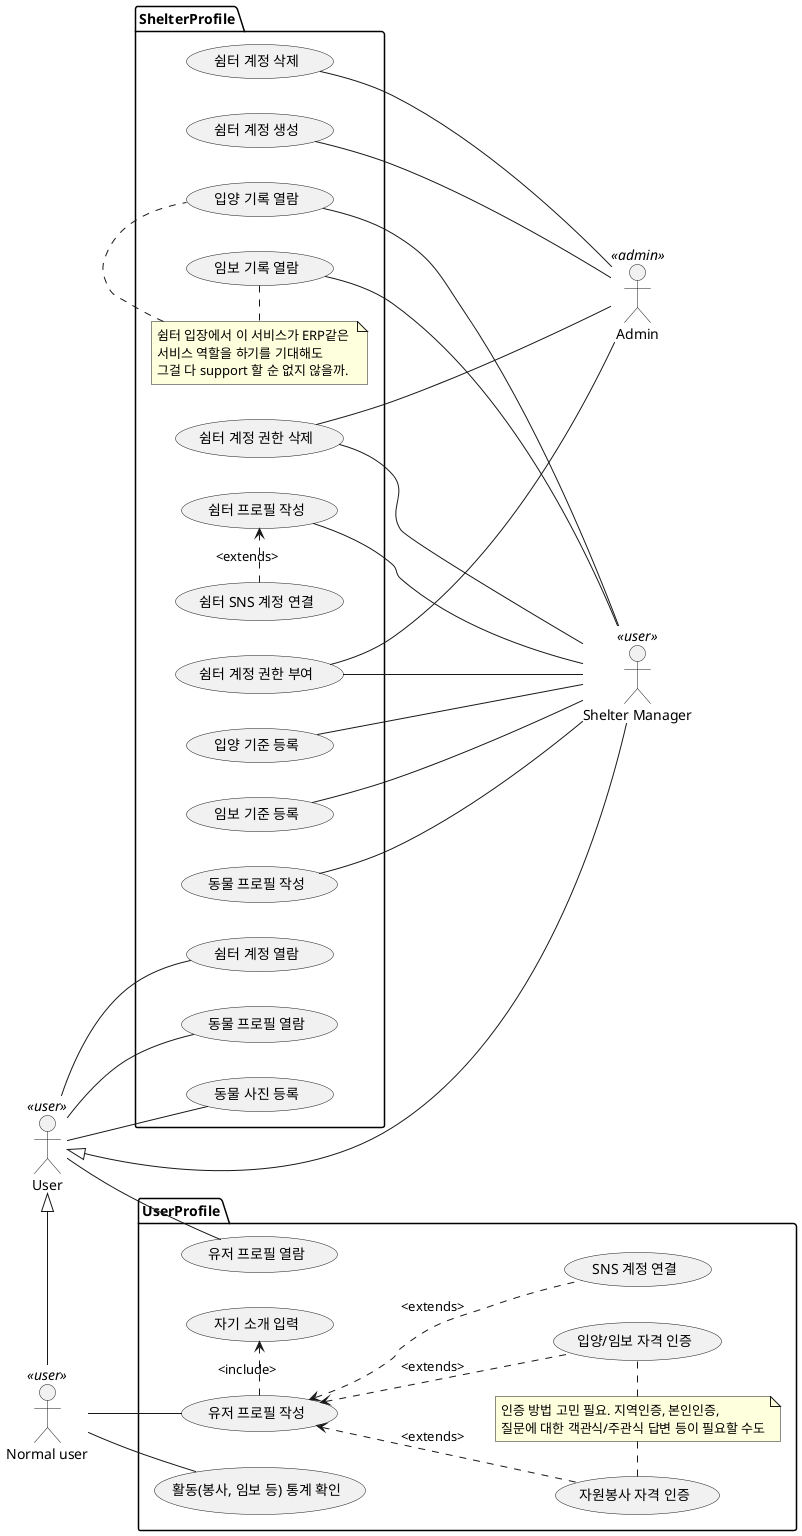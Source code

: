 @startuml

left to right direction

actor :User: << user >> as user
actor :Shelter Manager: << user >> as shelter_user
actor :Normal user: << user >> as customer
actor :Admin: << admin >> as admin

shelter_user -left-|> user
customer -left-|> user

package UserProfile {
    usecase "유저 프로필 작성" as user_profile
    usecase "자원봉사 자격 인증" as create_volunteer_resume
    usecase "입양/임보 자격 인증" as create_adoption_resume
    usecase "자기 소개 입력" as self_introduction
    usecase "SNS 계정 연결" as link_sns
    usecase "활동(봉사, 임보 등) 통계 확인" as read_history
    usecase "유저 프로필 열람" as read_user_profile

    note "인증 방법 고민 필요. 지역인증, 본인인증, \n질문에 대한 객관식/주관식 답변 등이 필요할 수도" as note2

    create_volunteer_resume .right. note2
    create_adoption_resume .left. note2

    customer -- user_profile
    user_profile .> self_introduction : <include>
    user_profile <.. create_volunteer_resume : <extends>
    user_profile <.. create_adoption_resume : <extends>
    user_profile <.. link_sns : <extends>
    customer -- read_history
    user -- read_user_profile
}

package ShelterProfile {
    usecase "쉼터 계정 생성" as signup_shelter
    usecase "쉼터 계정 삭제" as delete_shelter
    usecase "쉼터 계정 권한 부여" as auth_shelter
    usecase "쉼터 계정 권한 삭제" as deauth_shelter
    usecase "쉼터 프로필 작성" as shelter_profile
    usecase "쉼터 SNS 계정 연결" as link_shelter_sns
    usecase "동물 프로필 작성" as animal_profile
    usecase "동물 사진 등록" as register_animal_photo
    usecase "임보 기준 등록" as create_protection_rule
    usecase "입양 기준 등록" as create_adoption_rule
    usecase "쉼터 계정 열람" as read_shelter_profile
    usecase "동물 프로필 열람" as read_animal_profile

    usecase "입양 기록 열람" as read_adoption_history
    usecase "임보 기록 열람" as read_protection_history

    note "쉼터 입장에서 이 서비스가 ERP같은 \n서비스 역할을 하기를 기대해도 \n그걸 다 support 할 순 없지 않을까." as note4
    note4 . read_adoption_history
    note4 . read_protection_history

    admin -up- signup_shelter
    admin -up- delete_shelter

    admin -up- auth_shelter
    shelter_user -up- auth_shelter
    admin -up- deauth_shelter
    shelter_user -up- deauth_shelter

    shelter_user -up- shelter_profile
    shelter_profile <.left. link_shelter_sns : <extends>
    shelter_user -up- animal_profile
    user -- register_animal_photo
    shelter_user -up- create_protection_rule
    shelter_user -up- create_adoption_rule
    user -- read_shelter_profile
    user -- read_animal_profile

    shelter_user -up- read_protection_history
    shelter_user -up- read_adoption_history
}

@enduml
